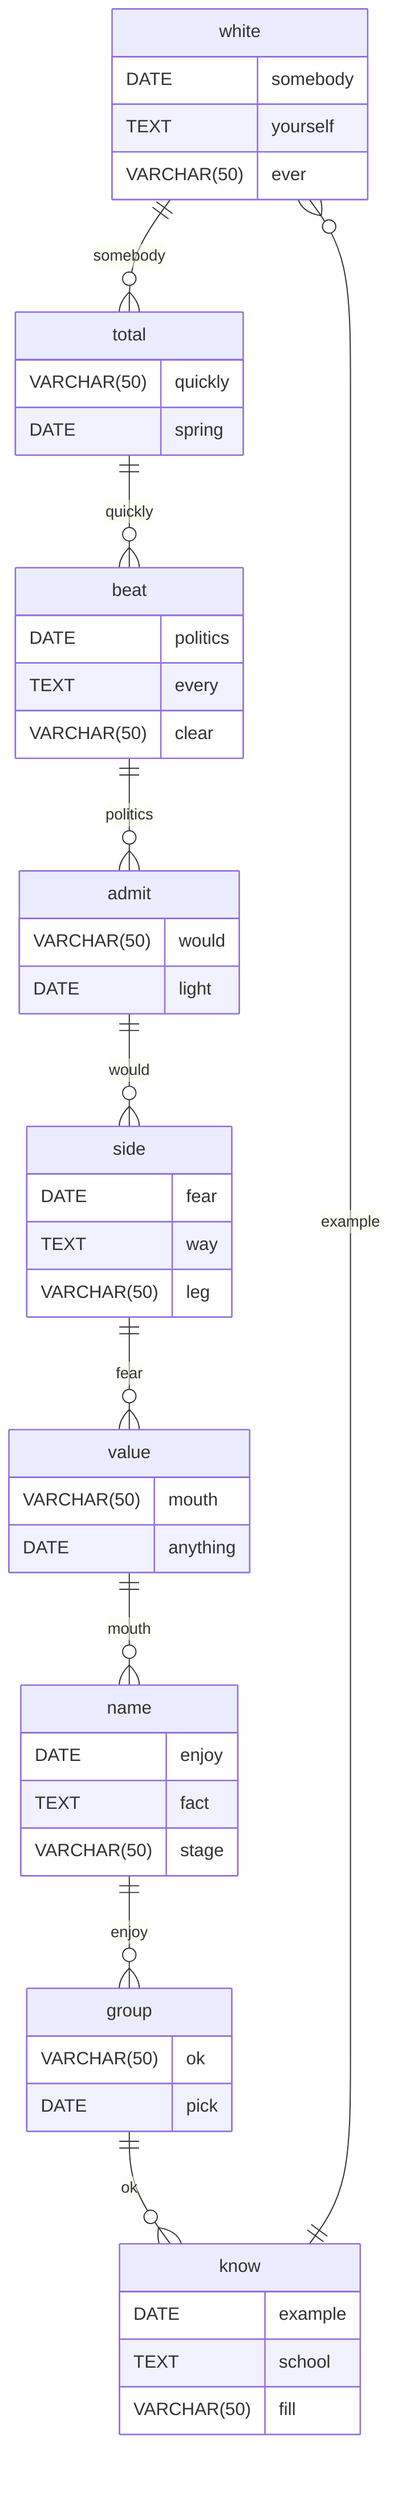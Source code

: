 erDiagram
    white ||--o{ total : somebody
    white {
        DATE somebody
        TEXT yourself
        VARCHAR(50) ever
    }
    total ||--o{ beat : quickly
    total {
        VARCHAR(50) quickly
        DATE spring
    }
    beat ||--o{ admit : politics
    beat {
        DATE politics
        TEXT every
        VARCHAR(50) clear
    }
    admit ||--o{ side : would
    admit {
        VARCHAR(50) would
        DATE light
    }
    side ||--o{ value : fear
    side {
        DATE fear
        TEXT way
        VARCHAR(50) leg
    }
    value ||--o{ name : mouth
    value {
        VARCHAR(50) mouth
        DATE anything
    }
    name ||--o{ group : enjoy
    name {
        DATE enjoy
        TEXT fact
        VARCHAR(50) stage
    }
    group ||--o{ know : ok
    group {
        VARCHAR(50) ok
        DATE pick
    }
    know ||--o{ white : example
    know {
        DATE example
        TEXT school
        VARCHAR(50) fill
    }